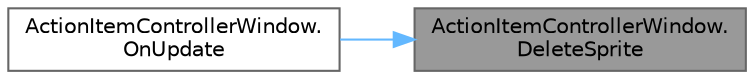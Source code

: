 digraph "ActionItemControllerWindow.DeleteSprite"
{
 // LATEX_PDF_SIZE
  bgcolor="transparent";
  edge [fontname=Helvetica,fontsize=10,labelfontname=Helvetica,labelfontsize=10];
  node [fontname=Helvetica,fontsize=10,shape=box,height=0.2,width=0.4];
  rankdir="RL";
  Node1 [id="Node000001",label="ActionItemControllerWindow.\lDeleteSprite",height=0.2,width=0.4,color="gray40", fillcolor="grey60", style="filled", fontcolor="black",tooltip=" "];
  Node1 -> Node2 [id="edge2_Node000001_Node000002",dir="back",color="steelblue1",style="solid",tooltip=" "];
  Node2 [id="Node000002",label="ActionItemControllerWindow.\lOnUpdate",height=0.2,width=0.4,color="grey40", fillcolor="white", style="filled",URL="$class_action_item_controller_window.html#a078236b0b5494f9818cf02a345a4607b",tooltip=" "];
}
